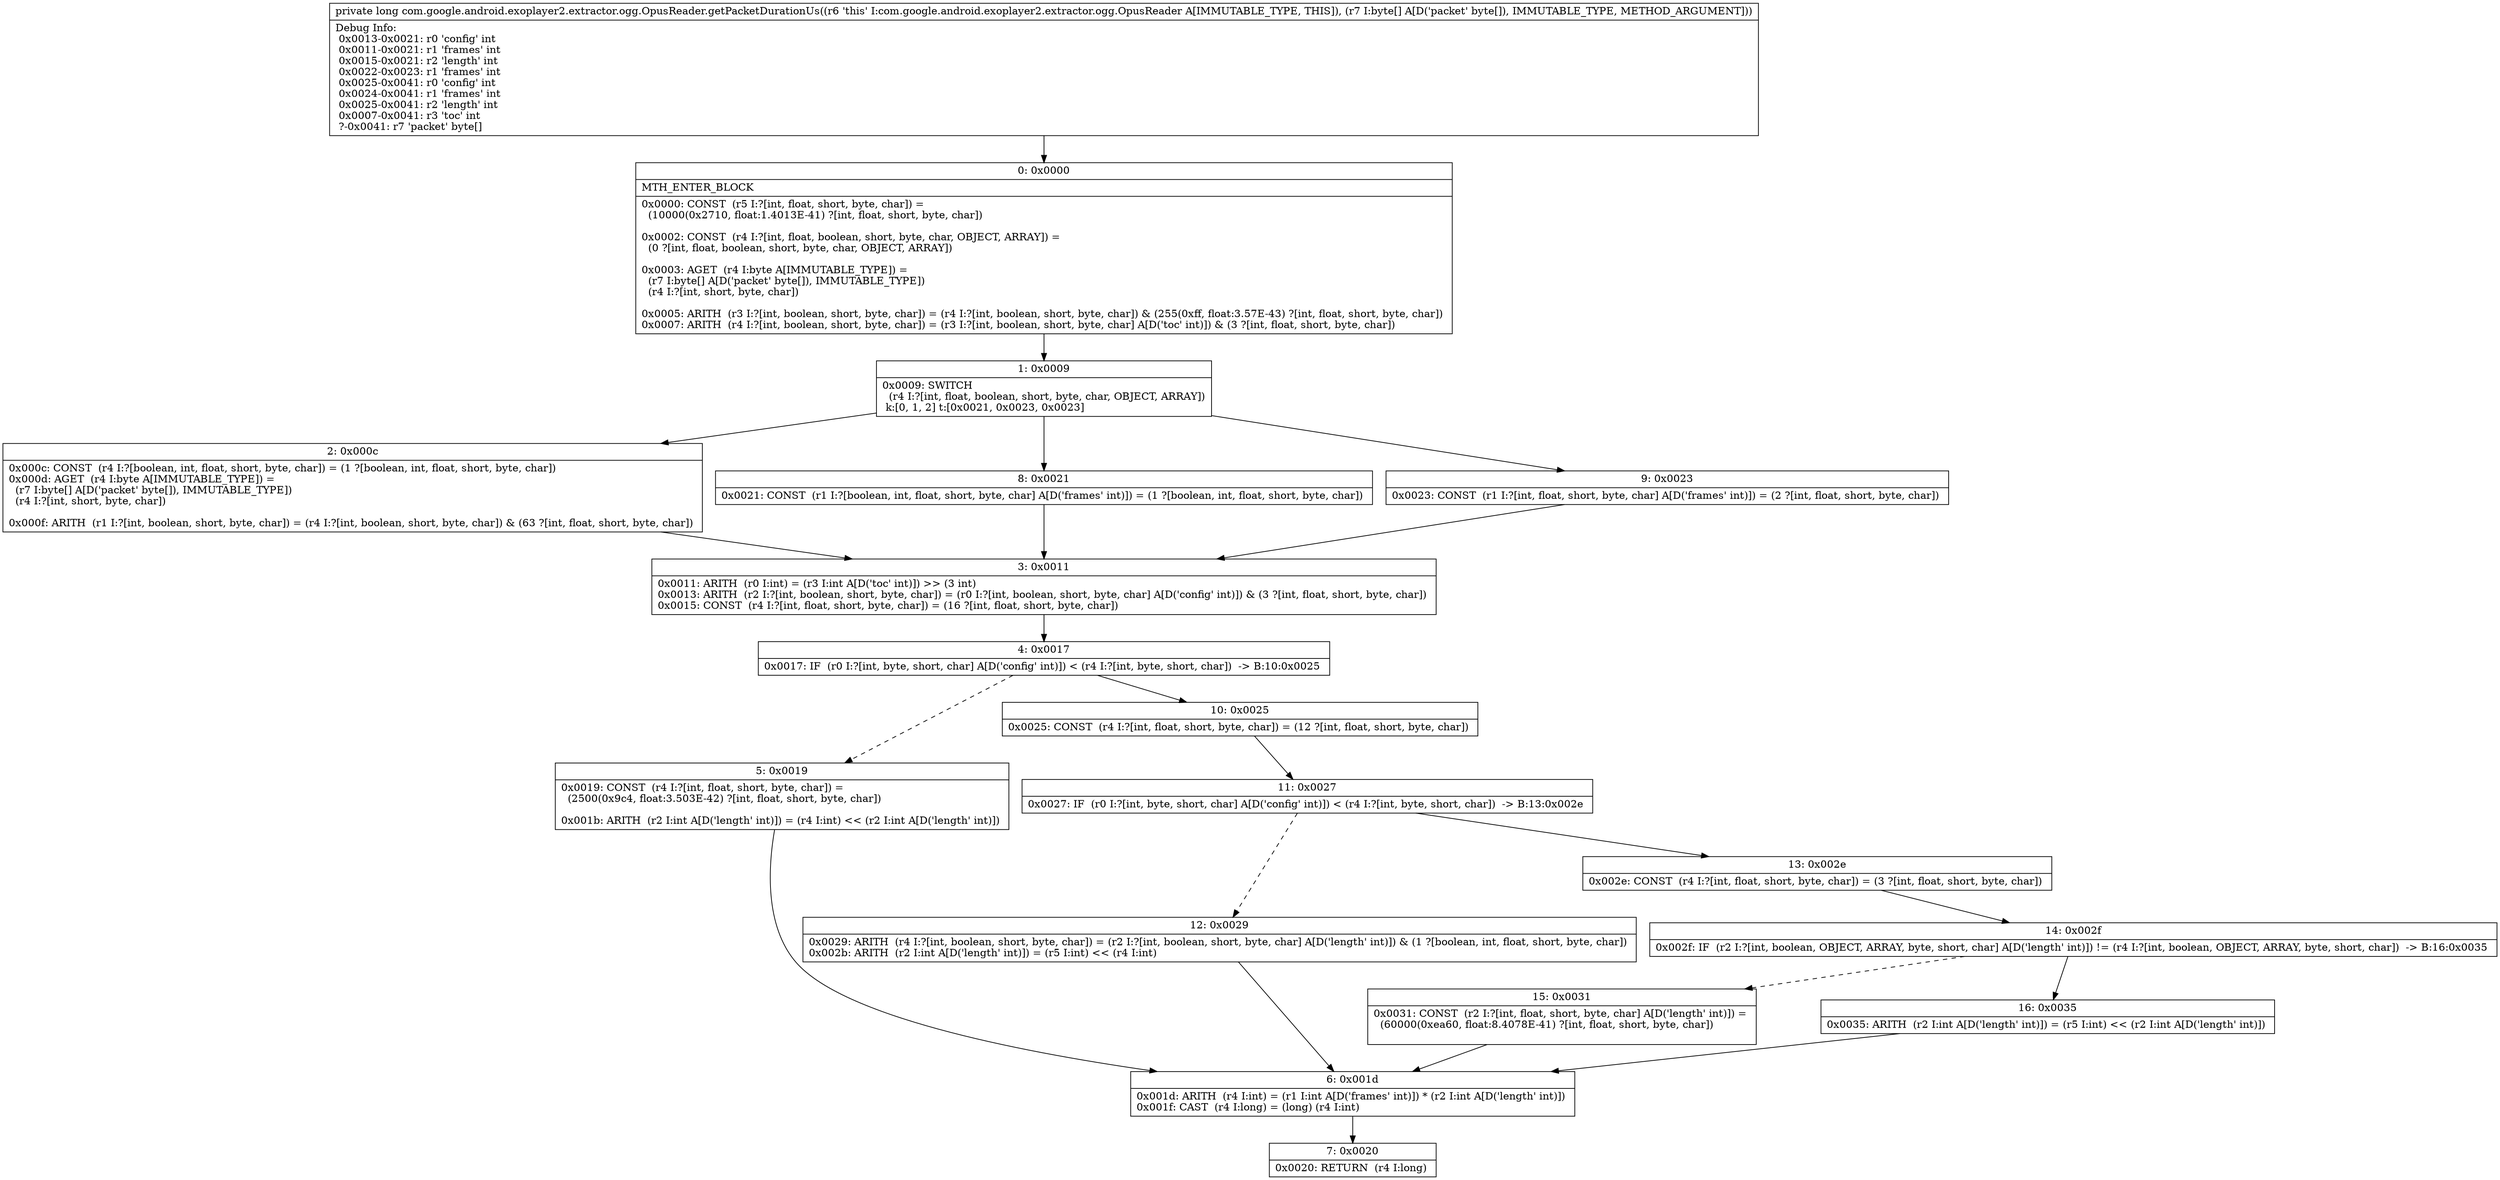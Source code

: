 digraph "CFG forcom.google.android.exoplayer2.extractor.ogg.OpusReader.getPacketDurationUs([B)J" {
Node_0 [shape=record,label="{0\:\ 0x0000|MTH_ENTER_BLOCK\l|0x0000: CONST  (r5 I:?[int, float, short, byte, char]) = \l  (10000(0x2710, float:1.4013E\-41) ?[int, float, short, byte, char])\l \l0x0002: CONST  (r4 I:?[int, float, boolean, short, byte, char, OBJECT, ARRAY]) = \l  (0 ?[int, float, boolean, short, byte, char, OBJECT, ARRAY])\l \l0x0003: AGET  (r4 I:byte A[IMMUTABLE_TYPE]) = \l  (r7 I:byte[] A[D('packet' byte[]), IMMUTABLE_TYPE])\l  (r4 I:?[int, short, byte, char])\l \l0x0005: ARITH  (r3 I:?[int, boolean, short, byte, char]) = (r4 I:?[int, boolean, short, byte, char]) & (255(0xff, float:3.57E\-43) ?[int, float, short, byte, char]) \l0x0007: ARITH  (r4 I:?[int, boolean, short, byte, char]) = (r3 I:?[int, boolean, short, byte, char] A[D('toc' int)]) & (3 ?[int, float, short, byte, char]) \l}"];
Node_1 [shape=record,label="{1\:\ 0x0009|0x0009: SWITCH  \l  (r4 I:?[int, float, boolean, short, byte, char, OBJECT, ARRAY])\l k:[0, 1, 2] t:[0x0021, 0x0023, 0x0023] \l}"];
Node_2 [shape=record,label="{2\:\ 0x000c|0x000c: CONST  (r4 I:?[boolean, int, float, short, byte, char]) = (1 ?[boolean, int, float, short, byte, char]) \l0x000d: AGET  (r4 I:byte A[IMMUTABLE_TYPE]) = \l  (r7 I:byte[] A[D('packet' byte[]), IMMUTABLE_TYPE])\l  (r4 I:?[int, short, byte, char])\l \l0x000f: ARITH  (r1 I:?[int, boolean, short, byte, char]) = (r4 I:?[int, boolean, short, byte, char]) & (63 ?[int, float, short, byte, char]) \l}"];
Node_3 [shape=record,label="{3\:\ 0x0011|0x0011: ARITH  (r0 I:int) = (r3 I:int A[D('toc' int)]) \>\> (3 int) \l0x0013: ARITH  (r2 I:?[int, boolean, short, byte, char]) = (r0 I:?[int, boolean, short, byte, char] A[D('config' int)]) & (3 ?[int, float, short, byte, char]) \l0x0015: CONST  (r4 I:?[int, float, short, byte, char]) = (16 ?[int, float, short, byte, char]) \l}"];
Node_4 [shape=record,label="{4\:\ 0x0017|0x0017: IF  (r0 I:?[int, byte, short, char] A[D('config' int)]) \< (r4 I:?[int, byte, short, char])  \-\> B:10:0x0025 \l}"];
Node_5 [shape=record,label="{5\:\ 0x0019|0x0019: CONST  (r4 I:?[int, float, short, byte, char]) = \l  (2500(0x9c4, float:3.503E\-42) ?[int, float, short, byte, char])\l \l0x001b: ARITH  (r2 I:int A[D('length' int)]) = (r4 I:int) \<\< (r2 I:int A[D('length' int)]) \l}"];
Node_6 [shape=record,label="{6\:\ 0x001d|0x001d: ARITH  (r4 I:int) = (r1 I:int A[D('frames' int)]) * (r2 I:int A[D('length' int)]) \l0x001f: CAST  (r4 I:long) = (long) (r4 I:int) \l}"];
Node_7 [shape=record,label="{7\:\ 0x0020|0x0020: RETURN  (r4 I:long) \l}"];
Node_8 [shape=record,label="{8\:\ 0x0021|0x0021: CONST  (r1 I:?[boolean, int, float, short, byte, char] A[D('frames' int)]) = (1 ?[boolean, int, float, short, byte, char]) \l}"];
Node_9 [shape=record,label="{9\:\ 0x0023|0x0023: CONST  (r1 I:?[int, float, short, byte, char] A[D('frames' int)]) = (2 ?[int, float, short, byte, char]) \l}"];
Node_10 [shape=record,label="{10\:\ 0x0025|0x0025: CONST  (r4 I:?[int, float, short, byte, char]) = (12 ?[int, float, short, byte, char]) \l}"];
Node_11 [shape=record,label="{11\:\ 0x0027|0x0027: IF  (r0 I:?[int, byte, short, char] A[D('config' int)]) \< (r4 I:?[int, byte, short, char])  \-\> B:13:0x002e \l}"];
Node_12 [shape=record,label="{12\:\ 0x0029|0x0029: ARITH  (r4 I:?[int, boolean, short, byte, char]) = (r2 I:?[int, boolean, short, byte, char] A[D('length' int)]) & (1 ?[boolean, int, float, short, byte, char]) \l0x002b: ARITH  (r2 I:int A[D('length' int)]) = (r5 I:int) \<\< (r4 I:int) \l}"];
Node_13 [shape=record,label="{13\:\ 0x002e|0x002e: CONST  (r4 I:?[int, float, short, byte, char]) = (3 ?[int, float, short, byte, char]) \l}"];
Node_14 [shape=record,label="{14\:\ 0x002f|0x002f: IF  (r2 I:?[int, boolean, OBJECT, ARRAY, byte, short, char] A[D('length' int)]) != (r4 I:?[int, boolean, OBJECT, ARRAY, byte, short, char])  \-\> B:16:0x0035 \l}"];
Node_15 [shape=record,label="{15\:\ 0x0031|0x0031: CONST  (r2 I:?[int, float, short, byte, char] A[D('length' int)]) = \l  (60000(0xea60, float:8.4078E\-41) ?[int, float, short, byte, char])\l \l}"];
Node_16 [shape=record,label="{16\:\ 0x0035|0x0035: ARITH  (r2 I:int A[D('length' int)]) = (r5 I:int) \<\< (r2 I:int A[D('length' int)]) \l}"];
MethodNode[shape=record,label="{private long com.google.android.exoplayer2.extractor.ogg.OpusReader.getPacketDurationUs((r6 'this' I:com.google.android.exoplayer2.extractor.ogg.OpusReader A[IMMUTABLE_TYPE, THIS]), (r7 I:byte[] A[D('packet' byte[]), IMMUTABLE_TYPE, METHOD_ARGUMENT]))  | Debug Info:\l  0x0013\-0x0021: r0 'config' int\l  0x0011\-0x0021: r1 'frames' int\l  0x0015\-0x0021: r2 'length' int\l  0x0022\-0x0023: r1 'frames' int\l  0x0025\-0x0041: r0 'config' int\l  0x0024\-0x0041: r1 'frames' int\l  0x0025\-0x0041: r2 'length' int\l  0x0007\-0x0041: r3 'toc' int\l  ?\-0x0041: r7 'packet' byte[]\l}"];
MethodNode -> Node_0;
Node_0 -> Node_1;
Node_1 -> Node_2;
Node_1 -> Node_8;
Node_1 -> Node_9;
Node_2 -> Node_3;
Node_3 -> Node_4;
Node_4 -> Node_5[style=dashed];
Node_4 -> Node_10;
Node_5 -> Node_6;
Node_6 -> Node_7;
Node_8 -> Node_3;
Node_9 -> Node_3;
Node_10 -> Node_11;
Node_11 -> Node_12[style=dashed];
Node_11 -> Node_13;
Node_12 -> Node_6;
Node_13 -> Node_14;
Node_14 -> Node_15[style=dashed];
Node_14 -> Node_16;
Node_15 -> Node_6;
Node_16 -> Node_6;
}


